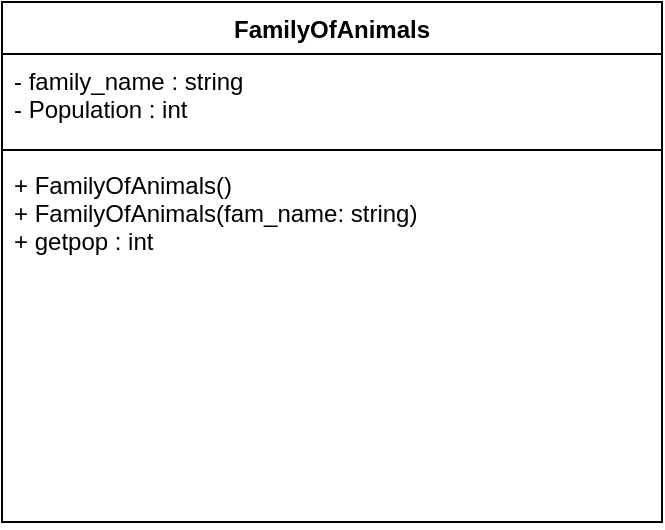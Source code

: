 <mxfile version="12.4.2" type="device" pages="1"><diagram id="B3f4zDe8RDZ_DGS_LTsZ" name="Страница 1"><mxGraphModel dx="1038" dy="580" grid="1" gridSize="10" guides="1" tooltips="1" connect="1" arrows="1" fold="1" page="1" pageScale="1" pageWidth="827" pageHeight="1169" math="0" shadow="0"><root><mxCell id="0"/><mxCell id="1" parent="0"/><mxCell id="7T8Iuk78CKOhXmS1hfPj-1" value="FamilyOfAnimals" style="swimlane;fontStyle=1;align=center;verticalAlign=top;childLayout=stackLayout;horizontal=1;startSize=26;horizontalStack=0;resizeParent=1;resizeParentMax=0;resizeLast=0;collapsible=1;marginBottom=0;" vertex="1" parent="1"><mxGeometry x="40" y="40" width="330" height="260" as="geometry"/></mxCell><mxCell id="7T8Iuk78CKOhXmS1hfPj-2" value="- family_name : string&#10;- Population : int" style="text;strokeColor=none;fillColor=none;align=left;verticalAlign=top;spacingLeft=4;spacingRight=4;overflow=hidden;rotatable=0;points=[[0,0.5],[1,0.5]];portConstraint=eastwest;" vertex="1" parent="7T8Iuk78CKOhXmS1hfPj-1"><mxGeometry y="26" width="330" height="44" as="geometry"/></mxCell><mxCell id="7T8Iuk78CKOhXmS1hfPj-3" value="" style="line;strokeWidth=1;fillColor=none;align=left;verticalAlign=middle;spacingTop=-1;spacingLeft=3;spacingRight=3;rotatable=0;labelPosition=right;points=[];portConstraint=eastwest;" vertex="1" parent="7T8Iuk78CKOhXmS1hfPj-1"><mxGeometry y="70" width="330" height="8" as="geometry"/></mxCell><mxCell id="7T8Iuk78CKOhXmS1hfPj-4" value="+ FamilyOfAnimals()&#10;+ FamilyOfAnimals(fam_name: string)&#10;+ getpop : int" style="text;strokeColor=none;fillColor=none;align=left;verticalAlign=top;spacingLeft=4;spacingRight=4;overflow=hidden;rotatable=0;points=[[0,0.5],[1,0.5]];portConstraint=eastwest;" vertex="1" parent="7T8Iuk78CKOhXmS1hfPj-1"><mxGeometry y="78" width="330" height="182" as="geometry"/></mxCell></root></mxGraphModel></diagram></mxfile>